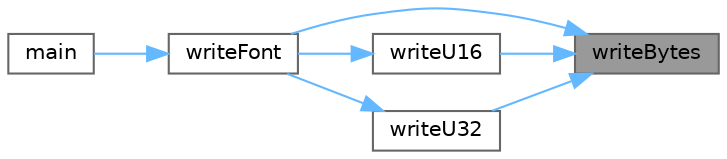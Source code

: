 digraph "writeBytes"
{
 // LATEX_PDF_SIZE
  bgcolor="transparent";
  edge [fontname=Helvetica,fontsize=10,labelfontname=Helvetica,labelfontsize=10];
  node [fontname=Helvetica,fontsize=10,shape=box,height=0.2,width=0.4];
  rankdir="RL";
  Node1 [label="writeBytes",height=0.2,width=0.4,color="gray40", fillcolor="grey60", style="filled", fontcolor="black",tooltip="Write an array of bytes to an output file."];
  Node1 -> Node2 [dir="back",color="steelblue1",style="solid"];
  Node2 [label="writeFont",height=0.2,width=0.4,color="grey40", fillcolor="white", style="filled",URL="$hex2otf_8c.html#a074562f0527ff6db8b1b956b9356a315",tooltip="Write OpenType font to output file."];
  Node2 -> Node3 [dir="back",color="steelblue1",style="solid"];
  Node3 [label="main",height=0.2,width=0.4,color="grey40", fillcolor="white", style="filled",URL="$hex2otf_8c.html#a0ddf1224851353fc92bfbff6f499fa97",tooltip="The main function."];
  Node1 -> Node4 [dir="back",color="steelblue1",style="solid"];
  Node4 [label="writeU16",height=0.2,width=0.4,color="grey40", fillcolor="white", style="filled",URL="$hex2otf_8c.html#a83aece82aa1fe815fc24a12be34a24b1",tooltip="Write an unsigned 16-bit value to an output file."];
  Node4 -> Node2 [dir="back",color="steelblue1",style="solid"];
  Node1 -> Node5 [dir="back",color="steelblue1",style="solid"];
  Node5 [label="writeU32",height=0.2,width=0.4,color="grey40", fillcolor="white", style="filled",URL="$hex2otf_8c.html#a941153850cde042e39ce40d47d5aac5f",tooltip="Write an unsigned 32-bit value to an output file."];
  Node5 -> Node2 [dir="back",color="steelblue1",style="solid"];
}
